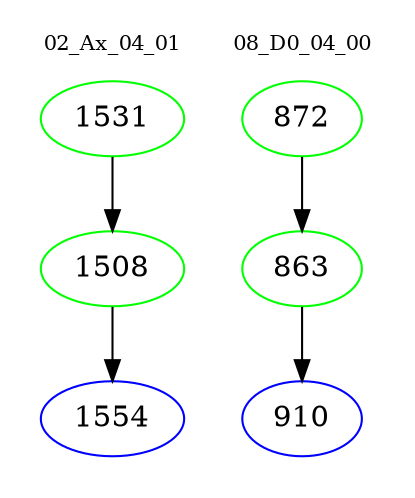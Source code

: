 digraph{
subgraph cluster_0 {
color = white
label = "02_Ax_04_01";
fontsize=10;
T0_1531 [label="1531", color="green"]
T0_1531 -> T0_1508 [color="black"]
T0_1508 [label="1508", color="green"]
T0_1508 -> T0_1554 [color="black"]
T0_1554 [label="1554", color="blue"]
}
subgraph cluster_1 {
color = white
label = "08_D0_04_00";
fontsize=10;
T1_872 [label="872", color="green"]
T1_872 -> T1_863 [color="black"]
T1_863 [label="863", color="green"]
T1_863 -> T1_910 [color="black"]
T1_910 [label="910", color="blue"]
}
}
